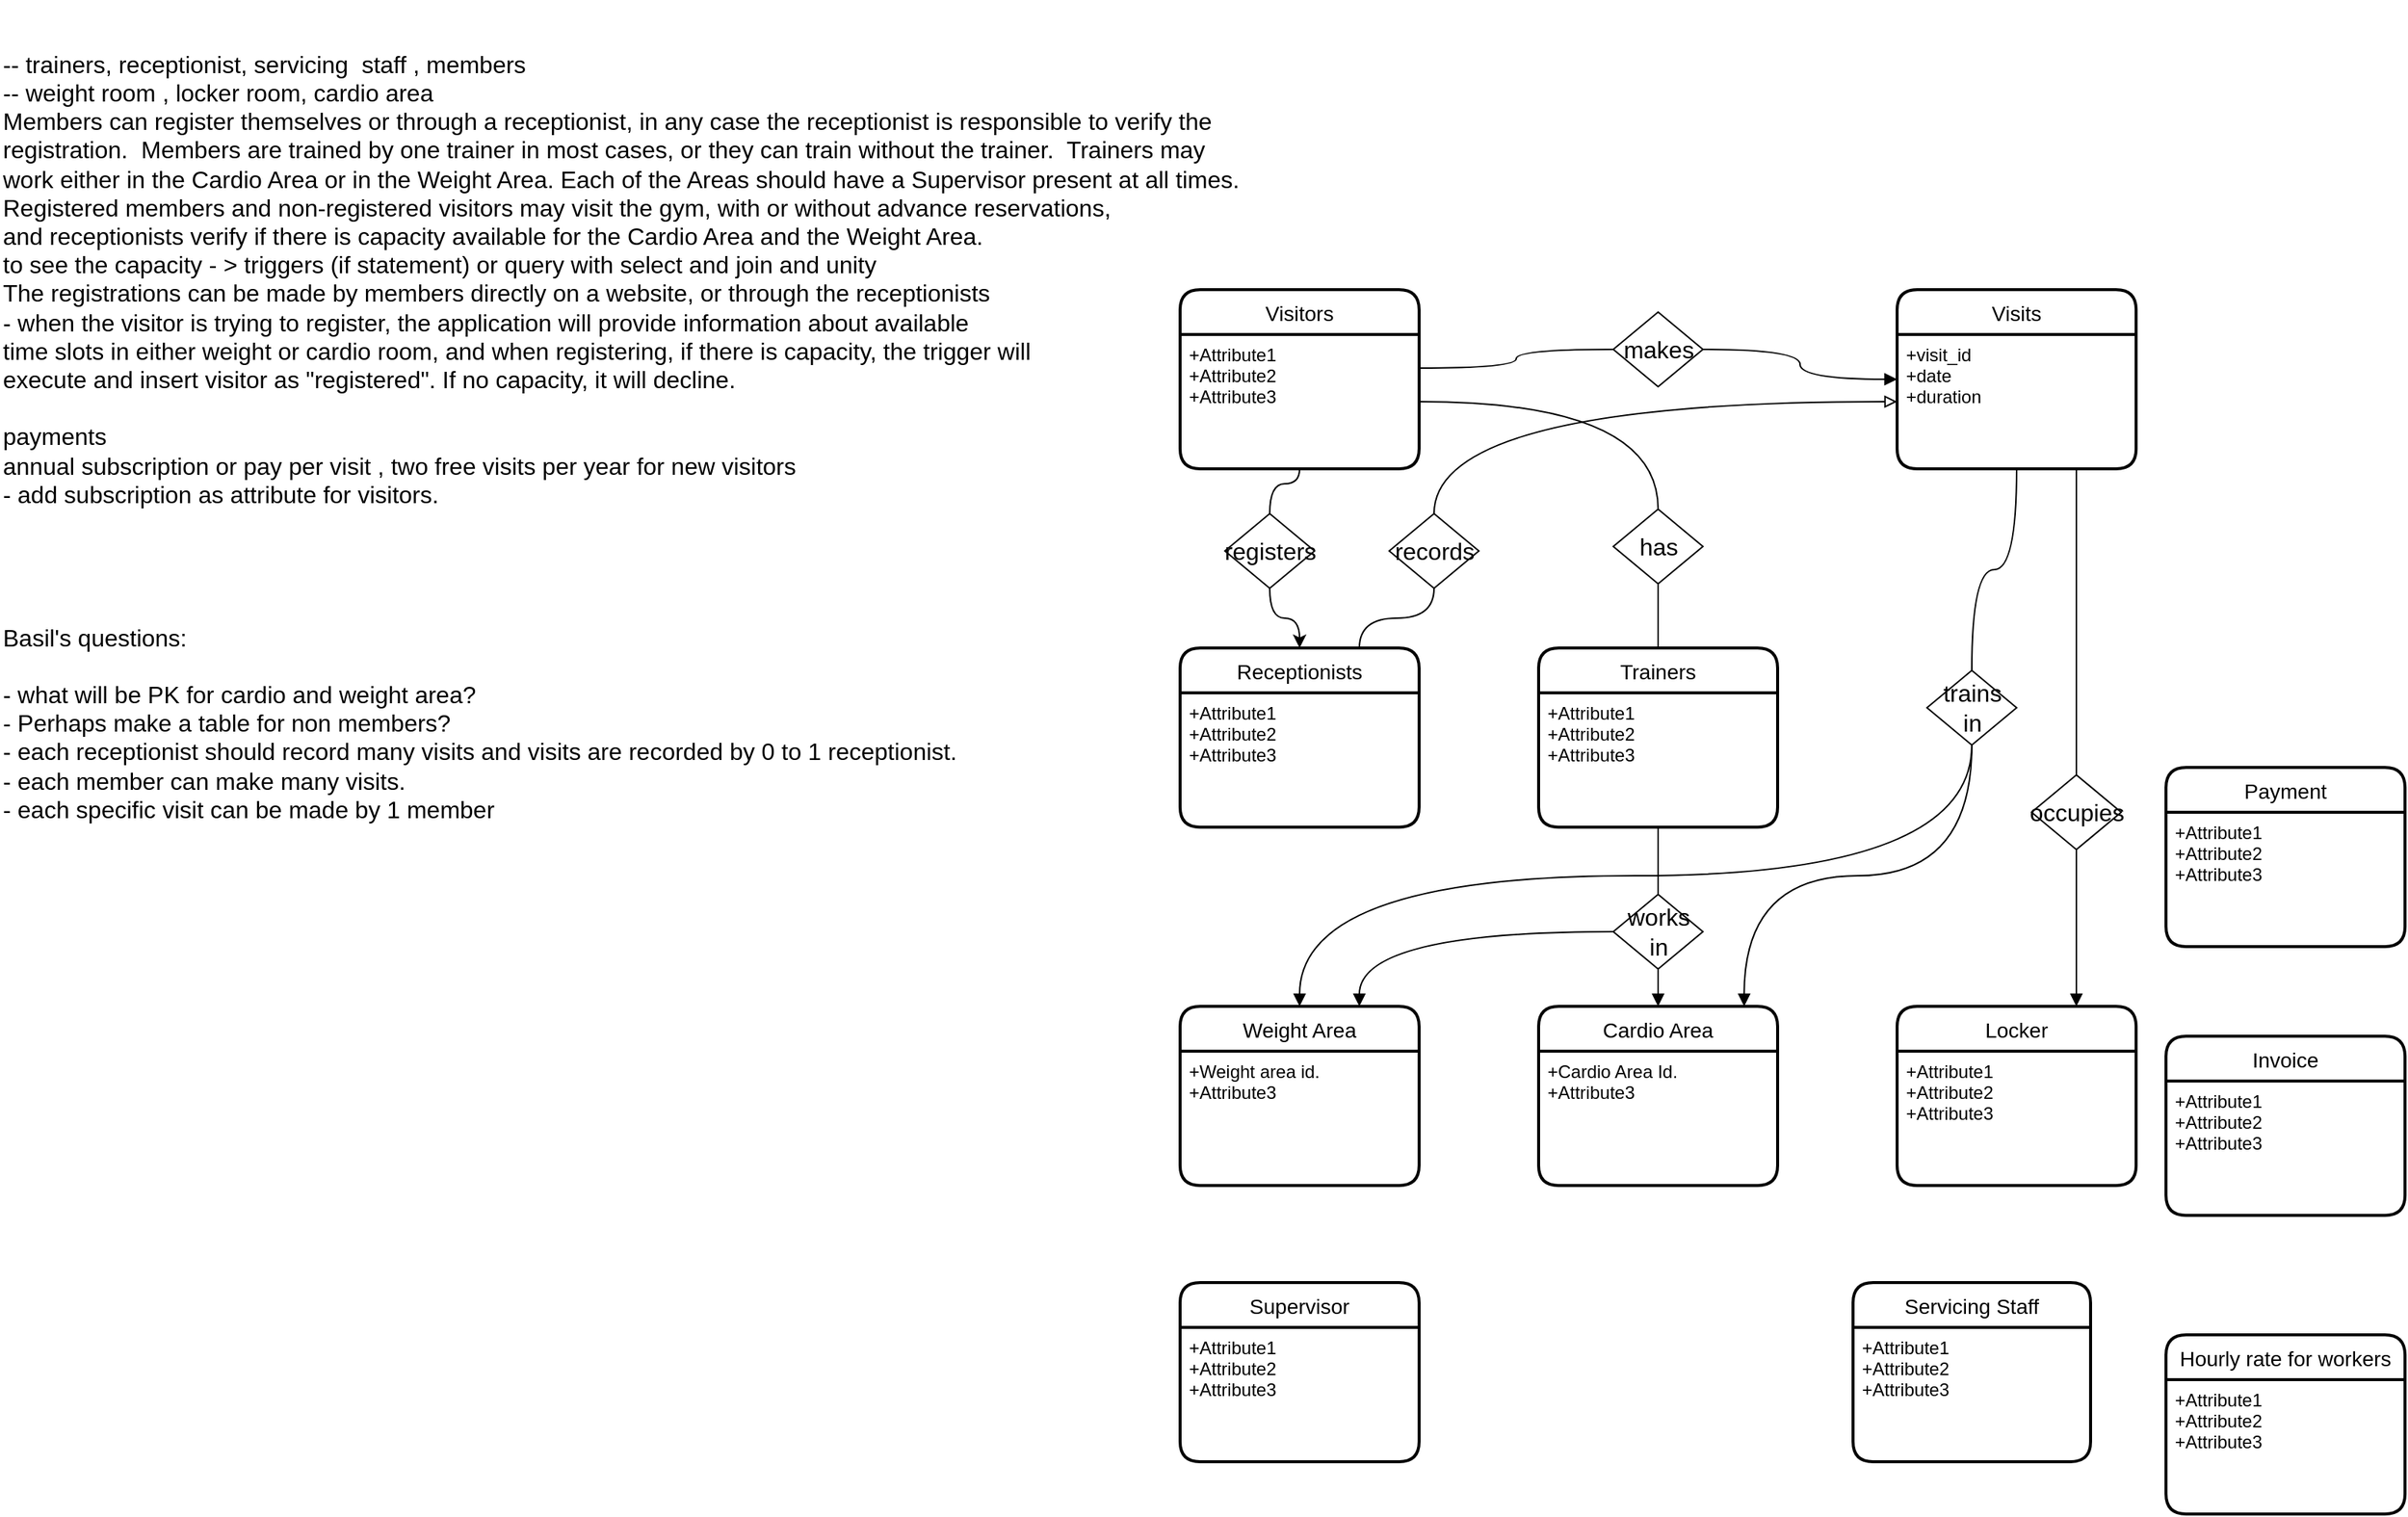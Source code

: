 <mxfile version="16.6.6" type="github">
  <diagram id="NNTBMT7bNkWJuyEZ8qoW" name="Page-1">
    <mxGraphModel dx="1043" dy="2781" grid="1" gridSize="10" guides="1" tooltips="1" connect="1" arrows="1" fold="1" page="1" pageScale="1" pageWidth="850" pageHeight="1100" math="0" shadow="0">
      <root>
        <mxCell id="0" />
        <mxCell id="1" parent="0" />
        <mxCell id="zL7FWNWjEm8KsL3GWkdt-12" value="&lt;br&gt;&lt;div style=&quot;font-size: 16px&quot; align=&quot;left&quot;&gt;&lt;font style=&quot;font-size: 16px&quot;&gt;&lt;br&gt;&lt;/font&gt;&lt;/div&gt;&lt;div style=&quot;font-size: 16px&quot; align=&quot;left&quot;&gt;&lt;div style=&quot;font-size: 16px&quot; align=&quot;left&quot;&gt;&lt;font style=&quot;font-size: 16px&quot;&gt;-- trainers, receptionist, servicing&amp;nbsp; staff , members&lt;br style=&quot;font-size: 16px&quot;&gt;-- weight room , locker room, cardio area&lt;/font&gt;&lt;/div&gt;&lt;div style=&quot;font-size: 16px&quot; align=&quot;left&quot;&gt;&lt;font style=&quot;font-size: 16px&quot;&gt;Members can register themselves or through a receptionist, in any case the receptionist is responsible to verify the &lt;br&gt;registration.&amp;nbsp; Members are trained by one trainer in most cases, or they can train without the trainer.&amp;nbsp; Trainers may &lt;br&gt;work either in the Cardio Area or in the Weight Area. Each of the Areas should have a Supervisor present at all times.&lt;/font&gt;&lt;/div&gt;&lt;div style=&quot;font-size: 16px&quot; align=&quot;left&quot;&gt;&lt;span&gt;Registered members and non-registered visitors may visit the gym, with or without advance reservations,&amp;nbsp;&lt;/span&gt;&lt;/div&gt;&lt;div style=&quot;font-size: 16px&quot; align=&quot;left&quot;&gt;&lt;font style=&quot;font-size: 16px&quot;&gt;and receptionists verify if there is capacity available for the Cardio Area and the Weight Area. &lt;br&gt;&lt;/font&gt;&lt;/div&gt;&lt;div style=&quot;font-size: 16px&quot; align=&quot;left&quot;&gt;&lt;font style=&quot;font-size: 16px&quot;&gt;to see the capacity - &amp;gt; triggers (if statement) or query with select and join and unity&amp;nbsp; &lt;br&gt;&lt;/font&gt;&lt;/div&gt;&lt;div style=&quot;font-size: 16px&quot; align=&quot;left&quot;&gt;&lt;font style=&quot;font-size: 16px&quot;&gt;The registrations can be made by members directly on a website, or through the receptionists &lt;br&gt;&lt;/font&gt;&lt;/div&gt;&lt;div style=&quot;font-size: 16px&quot; align=&quot;left&quot;&gt;&lt;font style=&quot;font-size: 16px&quot;&gt;- when the visitor is trying to register, the application will provide information about available&amp;nbsp;&lt;/font&gt;&lt;/div&gt;&lt;div style=&quot;font-size: 16px&quot; align=&quot;left&quot;&gt;&lt;font style=&quot;font-size: 16px&quot;&gt;time slots in either weight or cardio room, and when registering, if there is capacity, the trigger will&amp;nbsp;&lt;/font&gt;&lt;/div&gt;&lt;div style=&quot;font-size: 16px&quot; align=&quot;left&quot;&gt;&lt;font style=&quot;font-size: 16px&quot;&gt;execute and insert visitor as &quot;registered&quot;. If no capacity, it will decline.&amp;nbsp;&lt;/font&gt;&lt;/div&gt;&lt;div style=&quot;font-size: 16px&quot; align=&quot;left&quot;&gt;&lt;font style=&quot;font-size: 16px&quot;&gt;&lt;br&gt;&lt;/font&gt;&lt;/div&gt;&lt;div style=&quot;font-size: 16px&quot; align=&quot;left&quot;&gt;&lt;font style=&quot;font-size: 16px&quot;&gt;payments&lt;/font&gt;&lt;/div&gt;&lt;div style=&quot;font-size: 16px&quot; align=&quot;left&quot;&gt;&lt;font style=&quot;font-size: 16px&quot;&gt;annual subscription or pay per visit , two free visits per year for new visitors &lt;br&gt;&lt;/font&gt;&lt;/div&gt;&lt;div style=&quot;font-size: 16px&quot; align=&quot;left&quot;&gt;- add subscription as attribute for visitors.&lt;/div&gt;&lt;div style=&quot;font-size: 16px&quot; align=&quot;left&quot;&gt;&lt;font style=&quot;font-size: 16px&quot;&gt;&lt;br&gt;&lt;/font&gt;&lt;/div&gt;&lt;div style=&quot;font-size: 16px&quot; align=&quot;left&quot;&gt;&lt;font style=&quot;font-size: 16px&quot;&gt;&lt;br&gt;&lt;/font&gt;&lt;/div&gt;&lt;div style=&quot;font-size: 16px&quot; align=&quot;left&quot;&gt;&lt;font style=&quot;font-size: 16px&quot;&gt;&lt;br&gt;&lt;/font&gt;&lt;/div&gt;&lt;div style=&quot;font-size: 16px&quot; align=&quot;left&quot;&gt;&lt;font style=&quot;font-size: 16px&quot;&gt;&lt;br&gt;&lt;/font&gt;&lt;/div&gt;&lt;div style=&quot;font-size: 16px&quot; align=&quot;left&quot;&gt;&lt;font style=&quot;font-size: 16px&quot;&gt;Basil&#39;s questions:&amp;nbsp;&amp;nbsp;&lt;/font&gt;&lt;/div&gt;&lt;div style=&quot;font-size: 16px&quot; align=&quot;left&quot;&gt;&lt;br&gt;&lt;/div&gt;&lt;div style=&quot;font-size: 16px&quot; align=&quot;left&quot;&gt;&lt;font&gt;&lt;span style=&quot;white-space: pre&quot;&gt;- what will be PK for cardio and weight area?  &lt;/span&gt;&lt;/font&gt;&lt;/div&gt;&lt;div style=&quot;font-size: 16px&quot; align=&quot;left&quot;&gt;&lt;font&gt;&lt;span style=&quot;white-space: pre&quot;&gt;- Perhaps make a table for non members?&lt;/span&gt;&lt;/font&gt;&lt;/div&gt;&lt;div style=&quot;font-size: 16px&quot; align=&quot;left&quot;&gt;&lt;span&gt;- each receptionist should record many visits and&amp;nbsp;&lt;/span&gt;&lt;span&gt;visits are recorded by 0 to 1 receptionist.&amp;nbsp;&lt;/span&gt;&lt;/div&gt;&lt;div style=&quot;font-size: 16px&quot; align=&quot;left&quot;&gt;&lt;span&gt;- each member can make many visits.&amp;nbsp;&lt;/span&gt;&lt;/div&gt;&lt;div style=&quot;font-size: 16px&quot; align=&quot;left&quot;&gt;&lt;span&gt;- each specific visit can be made by 1 member&amp;nbsp;&lt;/span&gt;&lt;span&gt;&amp;nbsp;&lt;/span&gt;&lt;span&gt;&amp;nbsp;&lt;/span&gt;&lt;/div&gt;&lt;div style=&quot;font-size: 16px&quot; align=&quot;left&quot;&gt;&lt;font style=&quot;font-size: 16px&quot;&gt;&lt;span style=&quot;white-space: pre&quot;&gt; &lt;/span&gt;&lt;span style=&quot;white-space: pre&quot;&gt; &lt;/span&gt;&lt;span style=&quot;white-space: pre&quot;&gt; &lt;/span&gt;&lt;br&gt;&lt;/font&gt;&lt;/div&gt;&amp;nbsp;&lt;br&gt;&lt;div style=&quot;font-size: 16px&quot; align=&quot;left&quot;&gt;&lt;font style=&quot;font-size: 16px&quot;&gt;&lt;br&gt;&lt;/font&gt;&lt;/div&gt;&lt;/div&gt;&lt;div style=&quot;font-size: 16px&quot; align=&quot;left&quot;&gt;&lt;font style=&quot;font-size: 16px&quot;&gt;&lt;br&gt;&lt;/font&gt;&lt;/div&gt;" style="text;html=1;align=left;verticalAlign=middle;resizable=0;points=[];autosize=1;strokeColor=none;fillColor=none;" parent="1" vertex="1">
          <mxGeometry x="60" y="-1175" width="840" height="470" as="geometry" />
        </mxCell>
        <mxCell id="zL7FWNWjEm8KsL3GWkdt-49" value="Visitors" style="swimlane;childLayout=stackLayout;horizontal=1;startSize=30;horizontalStack=0;rounded=1;fontSize=14;fontStyle=0;strokeWidth=2;resizeParent=0;resizeLast=1;shadow=0;dashed=0;align=center;" parent="1" vertex="1">
          <mxGeometry x="850" y="-1060" width="160" height="120" as="geometry" />
        </mxCell>
        <mxCell id="zL7FWNWjEm8KsL3GWkdt-50" value="+Attribute1&#xa;+Attribute2&#xa;+Attribute3" style="align=left;strokeColor=none;fillColor=none;spacingLeft=4;fontSize=12;verticalAlign=top;resizable=0;rotatable=0;part=1;" parent="zL7FWNWjEm8KsL3GWkdt-49" vertex="1">
          <mxGeometry y="30" width="160" height="90" as="geometry" />
        </mxCell>
        <mxCell id="zL7FWNWjEm8KsL3GWkdt-51" value="Receptionists " style="swimlane;childLayout=stackLayout;horizontal=1;startSize=30;horizontalStack=0;rounded=1;fontSize=14;fontStyle=0;strokeWidth=2;resizeParent=0;resizeLast=1;shadow=0;dashed=0;align=center;" parent="1" vertex="1">
          <mxGeometry x="850" y="-820" width="160" height="120" as="geometry" />
        </mxCell>
        <mxCell id="zL7FWNWjEm8KsL3GWkdt-52" value="+Attribute1&#xa;+Attribute2&#xa;+Attribute3" style="align=left;strokeColor=none;fillColor=none;spacingLeft=4;fontSize=12;verticalAlign=top;resizable=0;rotatable=0;part=1;" parent="zL7FWNWjEm8KsL3GWkdt-51" vertex="1">
          <mxGeometry y="30" width="160" height="90" as="geometry" />
        </mxCell>
        <mxCell id="zL7FWNWjEm8KsL3GWkdt-53" value="Trainers" style="swimlane;childLayout=stackLayout;horizontal=1;startSize=30;horizontalStack=0;rounded=1;fontSize=14;fontStyle=0;strokeWidth=2;resizeParent=0;resizeLast=1;shadow=0;dashed=0;align=center;" parent="1" vertex="1">
          <mxGeometry x="1090" y="-820" width="160" height="120" as="geometry" />
        </mxCell>
        <mxCell id="zL7FWNWjEm8KsL3GWkdt-54" value="+Attribute1&#xa;+Attribute2&#xa;+Attribute3" style="align=left;strokeColor=none;fillColor=none;spacingLeft=4;fontSize=12;verticalAlign=top;resizable=0;rotatable=0;part=1;" parent="zL7FWNWjEm8KsL3GWkdt-53" vertex="1">
          <mxGeometry y="30" width="160" height="90" as="geometry" />
        </mxCell>
        <mxCell id="zL7FWNWjEm8KsL3GWkdt-55" value="Servicing Staff" style="swimlane;childLayout=stackLayout;horizontal=1;startSize=30;horizontalStack=0;rounded=1;fontSize=14;fontStyle=0;strokeWidth=2;resizeParent=0;resizeLast=1;shadow=0;dashed=0;align=center;" parent="1" vertex="1">
          <mxGeometry x="1300.5" y="-395" width="159" height="120" as="geometry" />
        </mxCell>
        <mxCell id="zL7FWNWjEm8KsL3GWkdt-56" value="+Attribute1&#xa;+Attribute2&#xa;+Attribute3" style="align=left;strokeColor=none;fillColor=none;spacingLeft=4;fontSize=12;verticalAlign=top;resizable=0;rotatable=0;part=1;" parent="zL7FWNWjEm8KsL3GWkdt-55" vertex="1">
          <mxGeometry y="30" width="159" height="90" as="geometry" />
        </mxCell>
        <mxCell id="zL7FWNWjEm8KsL3GWkdt-57" value="Cardio Area" style="swimlane;childLayout=stackLayout;horizontal=1;startSize=30;horizontalStack=0;rounded=1;fontSize=14;fontStyle=0;strokeWidth=2;resizeParent=0;resizeLast=1;shadow=0;dashed=0;align=center;" parent="1" vertex="1">
          <mxGeometry x="1090" y="-580" width="160" height="120" as="geometry" />
        </mxCell>
        <mxCell id="zL7FWNWjEm8KsL3GWkdt-58" value="+Cardio Area Id.&#xa;+Attribute3" style="align=left;strokeColor=none;fillColor=none;spacingLeft=4;fontSize=12;verticalAlign=top;resizable=0;rotatable=0;part=1;" parent="zL7FWNWjEm8KsL3GWkdt-57" vertex="1">
          <mxGeometry y="30" width="160" height="90" as="geometry" />
        </mxCell>
        <mxCell id="zL7FWNWjEm8KsL3GWkdt-59" value="Locker " style="swimlane;childLayout=stackLayout;horizontal=1;startSize=30;horizontalStack=0;rounded=1;fontSize=14;fontStyle=0;strokeWidth=2;resizeParent=0;resizeLast=1;shadow=0;dashed=0;align=center;" parent="1" vertex="1">
          <mxGeometry x="1330" y="-580" width="160" height="120" as="geometry" />
        </mxCell>
        <mxCell id="zL7FWNWjEm8KsL3GWkdt-60" value="+Attribute1&#xa;+Attribute2&#xa;+Attribute3" style="align=left;strokeColor=none;fillColor=none;spacingLeft=4;fontSize=12;verticalAlign=top;resizable=0;rotatable=0;part=1;" parent="zL7FWNWjEm8KsL3GWkdt-59" vertex="1">
          <mxGeometry y="30" width="160" height="90" as="geometry" />
        </mxCell>
        <mxCell id="zL7FWNWjEm8KsL3GWkdt-61" value="Weight Area" style="swimlane;childLayout=stackLayout;horizontal=1;startSize=30;horizontalStack=0;rounded=1;fontSize=14;fontStyle=0;strokeWidth=2;resizeParent=0;resizeLast=1;shadow=0;dashed=0;align=center;" parent="1" vertex="1">
          <mxGeometry x="850" y="-580" width="160" height="120" as="geometry" />
        </mxCell>
        <mxCell id="zL7FWNWjEm8KsL3GWkdt-62" value="+Weight area id. &#xa;+Attribute3" style="align=left;strokeColor=none;fillColor=none;spacingLeft=4;fontSize=12;verticalAlign=top;resizable=0;rotatable=0;part=1;" parent="zL7FWNWjEm8KsL3GWkdt-61" vertex="1">
          <mxGeometry y="30" width="160" height="90" as="geometry" />
        </mxCell>
        <mxCell id="zL7FWNWjEm8KsL3GWkdt-63" style="edgeStyle=orthogonalEdgeStyle;rounded=0;orthogonalLoop=1;jettySize=auto;html=1;fontSize=16;endArrow=none;endFill=0;curved=1;" parent="1" source="zL7FWNWjEm8KsL3GWkdt-65" target="zL7FWNWjEm8KsL3GWkdt-50" edge="1">
          <mxGeometry relative="1" as="geometry" />
        </mxCell>
        <mxCell id="zL7FWNWjEm8KsL3GWkdt-64" style="edgeStyle=orthogonalEdgeStyle;rounded=0;orthogonalLoop=1;jettySize=auto;html=1;fontSize=16;curved=1;" parent="1" source="zL7FWNWjEm8KsL3GWkdt-65" target="zL7FWNWjEm8KsL3GWkdt-51" edge="1">
          <mxGeometry relative="1" as="geometry" />
        </mxCell>
        <mxCell id="zL7FWNWjEm8KsL3GWkdt-65" value="registers" style="shape=rhombus;html=1;dashed=0;whitespace=wrap;perimeter=rhombusPerimeter;fontSize=16;" parent="1" vertex="1">
          <mxGeometry x="880" y="-910" width="60" height="50" as="geometry" />
        </mxCell>
        <mxCell id="zL7FWNWjEm8KsL3GWkdt-66" style="edgeStyle=orthogonalEdgeStyle;rounded=0;orthogonalLoop=1;jettySize=auto;html=1;entryX=1;entryY=0.5;entryDx=0;entryDy=0;fontSize=16;endArrow=none;endFill=0;curved=1;exitX=0.5;exitY=0;exitDx=0;exitDy=0;" parent="1" source="zL7FWNWjEm8KsL3GWkdt-68" target="zL7FWNWjEm8KsL3GWkdt-50" edge="1">
          <mxGeometry relative="1" as="geometry" />
        </mxCell>
        <mxCell id="zL7FWNWjEm8KsL3GWkdt-67" style="edgeStyle=orthogonalEdgeStyle;rounded=0;orthogonalLoop=1;jettySize=auto;html=1;fontSize=16;endArrow=none;endFill=0;curved=1;" parent="1" source="zL7FWNWjEm8KsL3GWkdt-68" target="zL7FWNWjEm8KsL3GWkdt-53" edge="1">
          <mxGeometry relative="1" as="geometry" />
        </mxCell>
        <mxCell id="zL7FWNWjEm8KsL3GWkdt-68" value="has" style="shape=rhombus;html=1;dashed=0;whitespace=wrap;perimeter=rhombusPerimeter;fontSize=16;" parent="1" vertex="1">
          <mxGeometry x="1140" y="-913" width="60" height="50" as="geometry" />
        </mxCell>
        <mxCell id="zL7FWNWjEm8KsL3GWkdt-69" style="edgeStyle=orthogonalEdgeStyle;curved=1;rounded=0;orthogonalLoop=1;jettySize=auto;html=1;entryX=0.5;entryY=1;entryDx=0;entryDy=0;fontSize=16;startArrow=none;startFill=0;endArrow=none;endFill=0;" parent="1" source="zL7FWNWjEm8KsL3GWkdt-71" target="zL7FWNWjEm8KsL3GWkdt-54" edge="1">
          <mxGeometry relative="1" as="geometry" />
        </mxCell>
        <mxCell id="zL7FWNWjEm8KsL3GWkdt-70" style="edgeStyle=orthogonalEdgeStyle;curved=1;rounded=0;orthogonalLoop=1;jettySize=auto;html=1;exitX=0.5;exitY=1;exitDx=0;exitDy=0;entryX=0.5;entryY=0;entryDx=0;entryDy=0;fontSize=16;startArrow=none;startFill=0;endArrow=block;endFill=1;" parent="1" source="zL7FWNWjEm8KsL3GWkdt-71" target="zL7FWNWjEm8KsL3GWkdt-57" edge="1">
          <mxGeometry relative="1" as="geometry" />
        </mxCell>
        <mxCell id="zL7FWNWjEm8KsL3GWkdt-71" value="&lt;div&gt;works &lt;br&gt;&lt;/div&gt;&lt;div&gt;in&lt;/div&gt;" style="shape=rhombus;html=1;dashed=0;whitespace=wrap;perimeter=rhombusPerimeter;fontSize=16;" parent="1" vertex="1">
          <mxGeometry x="1140" y="-655" width="60" height="50" as="geometry" />
        </mxCell>
        <mxCell id="zL7FWNWjEm8KsL3GWkdt-72" style="edgeStyle=orthogonalEdgeStyle;curved=1;rounded=0;orthogonalLoop=1;jettySize=auto;html=1;fontSize=16;startArrow=none;startFill=0;endArrow=block;endFill=1;entryX=0.75;entryY=0;entryDx=0;entryDy=0;exitX=0;exitY=0.5;exitDx=0;exitDy=0;" parent="1" source="zL7FWNWjEm8KsL3GWkdt-71" target="zL7FWNWjEm8KsL3GWkdt-61" edge="1">
          <mxGeometry relative="1" as="geometry">
            <mxPoint x="1090" y="-620" as="sourcePoint" />
            <mxPoint x="980" y="-590" as="targetPoint" />
          </mxGeometry>
        </mxCell>
        <mxCell id="zL7FWNWjEm8KsL3GWkdt-73" style="edgeStyle=orthogonalEdgeStyle;curved=1;rounded=0;orthogonalLoop=1;jettySize=auto;html=1;entryX=1;entryY=0.25;entryDx=0;entryDy=0;fontSize=16;startArrow=none;startFill=0;endArrow=none;endFill=0;" parent="1" source="zL7FWNWjEm8KsL3GWkdt-76" target="zL7FWNWjEm8KsL3GWkdt-50" edge="1">
          <mxGeometry relative="1" as="geometry" />
        </mxCell>
        <mxCell id="zL7FWNWjEm8KsL3GWkdt-75" style="edgeStyle=orthogonalEdgeStyle;curved=1;rounded=0;orthogonalLoop=1;jettySize=auto;html=1;entryX=0;entryY=0.5;entryDx=0;entryDy=0;fontSize=16;startArrow=none;startFill=0;endArrow=block;endFill=1;exitX=1;exitY=0.5;exitDx=0;exitDy=0;" parent="1" source="zL7FWNWjEm8KsL3GWkdt-76" target="zL7FWNWjEm8KsL3GWkdt-77" edge="1">
          <mxGeometry relative="1" as="geometry" />
        </mxCell>
        <mxCell id="zL7FWNWjEm8KsL3GWkdt-76" value="makes" style="shape=rhombus;html=1;dashed=0;whitespace=wrap;perimeter=rhombusPerimeter;fontSize=16;" parent="1" vertex="1">
          <mxGeometry x="1140" y="-1045" width="60" height="50" as="geometry" />
        </mxCell>
        <mxCell id="zL7FWNWjEm8KsL3GWkdt-77" value="Visits" style="swimlane;childLayout=stackLayout;horizontal=1;startSize=30;horizontalStack=0;rounded=1;fontSize=14;fontStyle=0;strokeWidth=2;resizeParent=0;resizeLast=1;shadow=0;dashed=0;align=center;" parent="1" vertex="1">
          <mxGeometry x="1330" y="-1060" width="160" height="120" as="geometry" />
        </mxCell>
        <mxCell id="zL7FWNWjEm8KsL3GWkdt-78" value="+visit_id&#xa;+date&#xa;+duration" style="align=left;strokeColor=none;fillColor=none;spacingLeft=4;fontSize=12;verticalAlign=top;resizable=0;rotatable=0;part=1;" parent="zL7FWNWjEm8KsL3GWkdt-77" vertex="1">
          <mxGeometry y="30" width="160" height="90" as="geometry" />
        </mxCell>
        <mxCell id="zL7FWNWjEm8KsL3GWkdt-79" value="" style="edgeStyle=orthogonalEdgeStyle;curved=1;rounded=0;orthogonalLoop=1;jettySize=auto;html=1;fontSize=16;startArrow=none;startFill=0;endArrow=block;endFill=1;entryX=0.75;entryY=0;entryDx=0;entryDy=0;" parent="1" source="zL7FWNWjEm8KsL3GWkdt-81" target="zL7FWNWjEm8KsL3GWkdt-59" edge="1">
          <mxGeometry relative="1" as="geometry" />
        </mxCell>
        <mxCell id="zL7FWNWjEm8KsL3GWkdt-80" style="edgeStyle=orthogonalEdgeStyle;curved=1;rounded=0;orthogonalLoop=1;jettySize=auto;html=1;entryX=0.75;entryY=1;entryDx=0;entryDy=0;fontSize=16;startArrow=none;startFill=0;endArrow=none;endFill=0;exitX=0.5;exitY=0;exitDx=0;exitDy=0;" parent="1" source="zL7FWNWjEm8KsL3GWkdt-81" target="zL7FWNWjEm8KsL3GWkdt-78" edge="1">
          <mxGeometry relative="1" as="geometry">
            <Array as="points">
              <mxPoint x="1450" y="-775" />
              <mxPoint x="1450" y="-775" />
            </Array>
          </mxGeometry>
        </mxCell>
        <mxCell id="zL7FWNWjEm8KsL3GWkdt-81" value="occupies " style="shape=rhombus;html=1;dashed=0;whitespace=wrap;perimeter=rhombusPerimeter;fontSize=16;" parent="1" vertex="1">
          <mxGeometry x="1420" y="-735" width="60" height="50" as="geometry" />
        </mxCell>
        <mxCell id="zL7FWNWjEm8KsL3GWkdt-87" style="edgeStyle=orthogonalEdgeStyle;curved=1;rounded=0;orthogonalLoop=1;jettySize=auto;html=1;fontSize=16;startArrow=none;startFill=0;endArrow=none;endFill=0;" parent="1" source="zL7FWNWjEm8KsL3GWkdt-85" target="zL7FWNWjEm8KsL3GWkdt-78" edge="1">
          <mxGeometry relative="1" as="geometry">
            <mxPoint x="1380" y="-925" as="targetPoint" />
          </mxGeometry>
        </mxCell>
        <mxCell id="zL7FWNWjEm8KsL3GWkdt-88" style="edgeStyle=orthogonalEdgeStyle;curved=1;rounded=0;orthogonalLoop=1;jettySize=auto;html=1;fontSize=16;startArrow=none;startFill=0;endArrow=block;endFill=1;exitX=0.5;exitY=1;exitDx=0;exitDy=0;" parent="1" source="zL7FWNWjEm8KsL3GWkdt-85" target="zL7FWNWjEm8KsL3GWkdt-61" edge="1">
          <mxGeometry relative="1" as="geometry" />
        </mxCell>
        <mxCell id="zL7FWNWjEm8KsL3GWkdt-89" style="edgeStyle=orthogonalEdgeStyle;curved=1;rounded=0;orthogonalLoop=1;jettySize=auto;html=1;entryX=0.86;entryY=0;entryDx=0;entryDy=0;fontSize=16;startArrow=none;startFill=0;endArrow=block;endFill=1;exitX=0.5;exitY=1;exitDx=0;exitDy=0;entryPerimeter=0;" parent="1" source="zL7FWNWjEm8KsL3GWkdt-85" target="zL7FWNWjEm8KsL3GWkdt-57" edge="1">
          <mxGeometry relative="1" as="geometry" />
        </mxCell>
        <mxCell id="zL7FWNWjEm8KsL3GWkdt-85" value="&lt;div&gt;trains &lt;br&gt;&lt;/div&gt;&lt;div&gt;in&lt;/div&gt;" style="shape=rhombus;html=1;dashed=0;whitespace=wrap;perimeter=rhombusPerimeter;fontSize=16;" parent="1" vertex="1">
          <mxGeometry x="1350" y="-805" width="60" height="50" as="geometry" />
        </mxCell>
        <mxCell id="zL7FWNWjEm8KsL3GWkdt-91" value="" style="edgeStyle=orthogonalEdgeStyle;curved=1;rounded=0;orthogonalLoop=1;jettySize=auto;html=1;fontSize=16;startArrow=none;startFill=0;endArrow=none;endFill=0;entryX=0.75;entryY=0;entryDx=0;entryDy=0;" parent="1" source="zL7FWNWjEm8KsL3GWkdt-90" target="zL7FWNWjEm8KsL3GWkdt-51" edge="1">
          <mxGeometry relative="1" as="geometry" />
        </mxCell>
        <mxCell id="zL7FWNWjEm8KsL3GWkdt-92" value="" style="edgeStyle=orthogonalEdgeStyle;curved=1;rounded=0;orthogonalLoop=1;jettySize=auto;html=1;fontSize=16;startArrow=none;startFill=0;endArrow=block;endFill=0;entryX=0;entryY=0.5;entryDx=0;entryDy=0;exitX=0.5;exitY=0;exitDx=0;exitDy=0;" parent="1" source="zL7FWNWjEm8KsL3GWkdt-90" target="zL7FWNWjEm8KsL3GWkdt-78" edge="1">
          <mxGeometry relative="1" as="geometry" />
        </mxCell>
        <mxCell id="zL7FWNWjEm8KsL3GWkdt-90" value="records" style="shape=rhombus;html=1;dashed=0;whitespace=wrap;perimeter=rhombusPerimeter;fontSize=16;" parent="1" vertex="1">
          <mxGeometry x="990" y="-910" width="60" height="50" as="geometry" />
        </mxCell>
        <mxCell id="zL7FWNWjEm8KsL3GWkdt-93" value="Supervisor " style="swimlane;childLayout=stackLayout;horizontal=1;startSize=30;horizontalStack=0;rounded=1;fontSize=14;fontStyle=0;strokeWidth=2;resizeParent=0;resizeLast=1;shadow=0;dashed=0;align=center;" parent="1" vertex="1">
          <mxGeometry x="850" y="-395" width="160" height="120" as="geometry" />
        </mxCell>
        <mxCell id="zL7FWNWjEm8KsL3GWkdt-94" value="+Attribute1&#xa;+Attribute2&#xa;+Attribute3" style="align=left;strokeColor=none;fillColor=none;spacingLeft=4;fontSize=12;verticalAlign=top;resizable=0;rotatable=0;part=1;" parent="zL7FWNWjEm8KsL3GWkdt-93" vertex="1">
          <mxGeometry y="30" width="160" height="90" as="geometry" />
        </mxCell>
        <mxCell id="zL7FWNWjEm8KsL3GWkdt-95" value="Invoice " style="swimlane;childLayout=stackLayout;horizontal=1;startSize=30;horizontalStack=0;rounded=1;fontSize=14;fontStyle=0;strokeWidth=2;resizeParent=0;resizeLast=1;shadow=0;dashed=0;align=center;" parent="1" vertex="1">
          <mxGeometry x="1510" y="-560" width="160" height="120" as="geometry" />
        </mxCell>
        <mxCell id="zL7FWNWjEm8KsL3GWkdt-96" value="+Attribute1&#xa;+Attribute2&#xa;+Attribute3" style="align=left;strokeColor=none;fillColor=none;spacingLeft=4;fontSize=12;verticalAlign=top;resizable=0;rotatable=0;part=1;" parent="zL7FWNWjEm8KsL3GWkdt-95" vertex="1">
          <mxGeometry y="30" width="160" height="90" as="geometry" />
        </mxCell>
        <mxCell id="zL7FWNWjEm8KsL3GWkdt-99" value="Payment" style="swimlane;childLayout=stackLayout;horizontal=1;startSize=30;horizontalStack=0;rounded=1;fontSize=14;fontStyle=0;strokeWidth=2;resizeParent=0;resizeLast=1;shadow=0;dashed=0;align=center;" parent="1" vertex="1">
          <mxGeometry x="1510" y="-740" width="160" height="120" as="geometry" />
        </mxCell>
        <mxCell id="zL7FWNWjEm8KsL3GWkdt-100" value="+Attribute1&#xa;+Attribute2&#xa;+Attribute3" style="align=left;strokeColor=none;fillColor=none;spacingLeft=4;fontSize=12;verticalAlign=top;resizable=0;rotatable=0;part=1;" parent="zL7FWNWjEm8KsL3GWkdt-99" vertex="1">
          <mxGeometry y="30" width="160" height="90" as="geometry" />
        </mxCell>
        <mxCell id="zL7FWNWjEm8KsL3GWkdt-101" value="Hourly rate for workers" style="swimlane;childLayout=stackLayout;horizontal=1;startSize=30;horizontalStack=0;rounded=1;fontSize=14;fontStyle=0;strokeWidth=2;resizeParent=0;resizeLast=1;shadow=0;dashed=0;align=center;" parent="1" vertex="1">
          <mxGeometry x="1510" y="-360" width="160" height="120" as="geometry" />
        </mxCell>
        <mxCell id="zL7FWNWjEm8KsL3GWkdt-102" value="+Attribute1&#xa;+Attribute2&#xa;+Attribute3" style="align=left;strokeColor=none;fillColor=none;spacingLeft=4;fontSize=12;verticalAlign=top;resizable=0;rotatable=0;part=1;" parent="zL7FWNWjEm8KsL3GWkdt-101" vertex="1">
          <mxGeometry y="30" width="160" height="90" as="geometry" />
        </mxCell>
      </root>
    </mxGraphModel>
  </diagram>
</mxfile>
